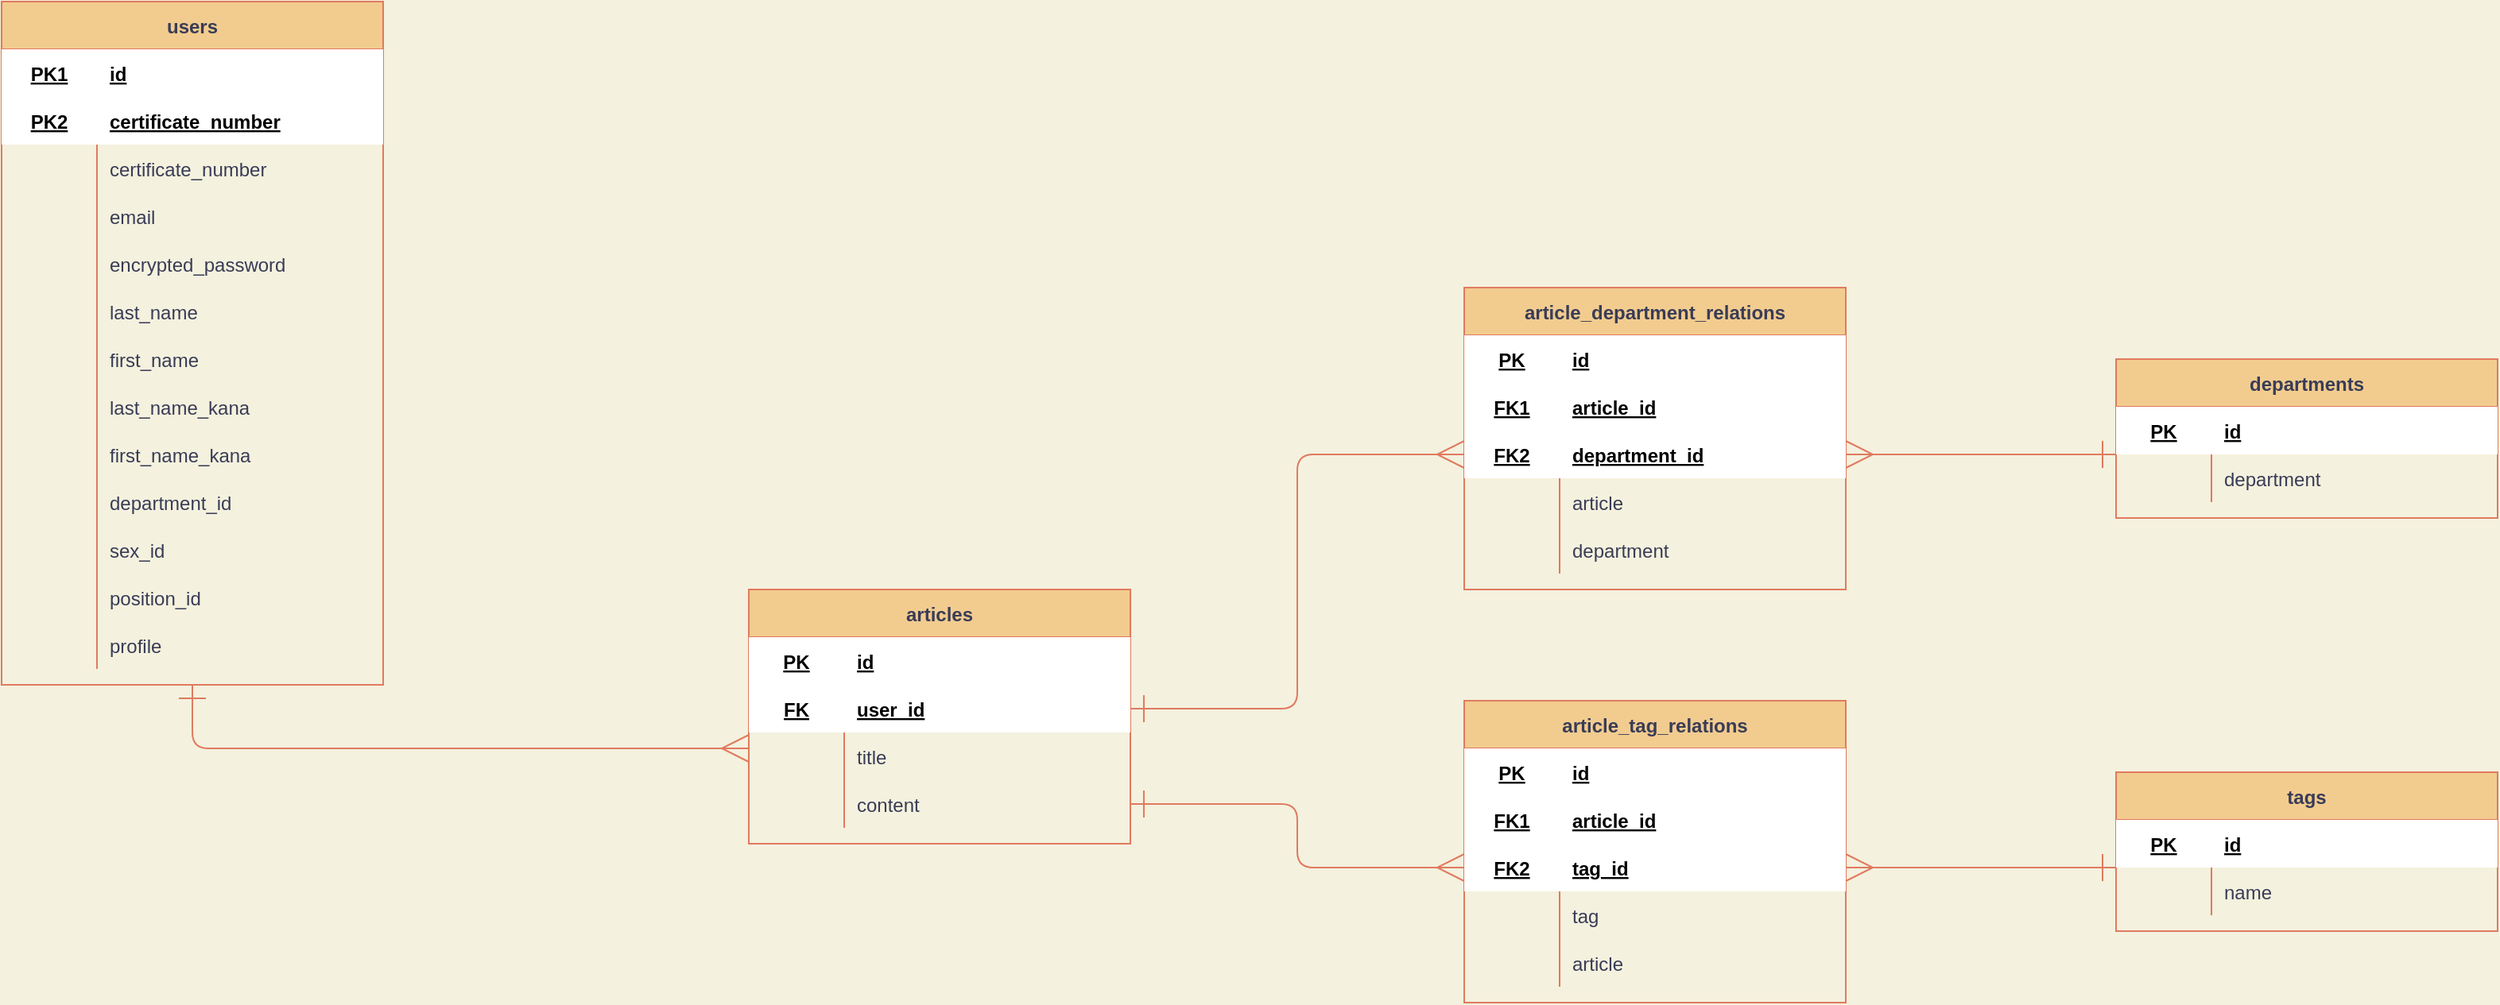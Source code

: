 <mxfile>
    <diagram id="pJcU7rYKvUZmChljhK0d" name="ページ1">
        <mxGraphModel dx="1254" dy="503" grid="1" gridSize="10" guides="1" tooltips="1" connect="1" arrows="1" fold="1" page="1" pageScale="1" pageWidth="827" pageHeight="1169" background="#F4F1DE" math="0" shadow="0">
            <root>
                <mxCell id="0"/>
                <mxCell id="1" parent="0"/>
                <mxCell id="534" style="edgeStyle=orthogonalEdgeStyle;curved=0;rounded=1;sketch=0;orthogonalLoop=1;jettySize=auto;html=1;exitX=0.5;exitY=1;exitDx=0;exitDy=0;startSize=15;strokeColor=#E07A5F;fillColor=#F2CC8F;fontColor=#393C56;startArrow=ERone;startFill=0;endArrow=ERmany;endFill=0;endSize=15;" parent="1" source="333" edge="1">
                    <mxGeometry relative="1" as="geometry">
                        <mxPoint x="-310" y="490" as="targetPoint"/>
                        <Array as="points">
                            <mxPoint x="-660" y="490"/>
                        </Array>
                    </mxGeometry>
                </mxCell>
                <mxCell id="333" value="users" style="shape=table;startSize=30;container=1;collapsible=1;childLayout=tableLayout;fixedRows=1;rowLines=0;fontStyle=1;align=center;resizeLast=1;rounded=0;sketch=0;strokeColor=#E07A5F;fillColor=#F2CC8F;fontColor=#393C56;" parent="1" vertex="1">
                    <mxGeometry x="-780" y="20" width="240" height="430" as="geometry">
                        <mxRectangle x="30" y="20" width="60" height="30" as="alternateBounds"/>
                    </mxGeometry>
                </mxCell>
                <mxCell id="334" value="" style="shape=partialRectangle;collapsible=0;dropTarget=0;pointerEvents=0;fillColor=none;top=0;left=0;bottom=0;right=0;points=[[0,0.5],[1,0.5]];portConstraint=eastwest;strokeColor=#E07A5F;fontColor=#393C56;" parent="333" vertex="1">
                    <mxGeometry y="30" width="240" height="30" as="geometry"/>
                </mxCell>
                <mxCell id="335" value="PK1" style="shape=partialRectangle;connectable=0;top=0;left=0;bottom=0;right=0;fontStyle=5;overflow=hidden;labelBackgroundColor=none;" parent="334" vertex="1">
                    <mxGeometry width="60" height="30" as="geometry"/>
                </mxCell>
                <mxCell id="336" value="id" style="shape=partialRectangle;connectable=0;top=0;left=0;bottom=0;right=0;align=left;spacingLeft=6;fontStyle=5;overflow=hidden;labelBackgroundColor=none;" parent="334" vertex="1">
                    <mxGeometry x="60" width="180" height="30" as="geometry"/>
                </mxCell>
                <mxCell id="402" style="shape=partialRectangle;collapsible=0;dropTarget=0;pointerEvents=0;fillColor=none;top=0;left=0;bottom=0;right=0;points=[[0,0.5],[1,0.5]];portConstraint=eastwest;strokeColor=#E07A5F;fontColor=#393C56;" parent="333" vertex="1">
                    <mxGeometry y="60" width="240" height="30" as="geometry"/>
                </mxCell>
                <mxCell id="403" value="PK2" style="shape=partialRectangle;connectable=0;top=0;left=0;bottom=0;right=0;fontStyle=5;overflow=hidden;labelBackgroundColor=none;" parent="402" vertex="1">
                    <mxGeometry width="60" height="30" as="geometry"/>
                </mxCell>
                <mxCell id="404" value="certificate_number" style="shape=partialRectangle;connectable=0;top=0;left=0;bottom=0;right=0;align=left;spacingLeft=6;fontStyle=5;overflow=hidden;labelBackgroundColor=none;" parent="402" vertex="1">
                    <mxGeometry x="60" width="180" height="30" as="geometry"/>
                </mxCell>
                <mxCell id="340" value="" style="shape=partialRectangle;collapsible=0;dropTarget=0;pointerEvents=0;fillColor=none;top=0;left=0;bottom=0;right=0;points=[[0,0.5],[1,0.5]];portConstraint=eastwest;strokeColor=#E07A5F;fontColor=#393C56;" parent="333" vertex="1">
                    <mxGeometry y="90" width="240" height="30" as="geometry"/>
                </mxCell>
                <mxCell id="341" value="" style="shape=partialRectangle;connectable=0;fillColor=none;top=0;left=0;bottom=0;right=0;editable=1;overflow=hidden;labelBackgroundColor=none;fontColor=#393C56;strokeColor=#E07A5F;" parent="340" vertex="1">
                    <mxGeometry width="60" height="30" as="geometry"/>
                </mxCell>
                <mxCell id="342" value="certificate_number" style="shape=partialRectangle;connectable=0;fillColor=none;top=0;left=0;bottom=0;right=0;align=left;spacingLeft=6;overflow=hidden;labelBackgroundColor=none;fontColor=#393C56;strokeColor=#E07A5F;" parent="340" vertex="1">
                    <mxGeometry x="60" width="180" height="30" as="geometry"/>
                </mxCell>
                <mxCell id="624" style="shape=partialRectangle;collapsible=0;dropTarget=0;pointerEvents=0;fillColor=none;top=0;left=0;bottom=0;right=0;points=[[0,0.5],[1,0.5]];portConstraint=eastwest;strokeColor=#E07A5F;fontColor=#393C56;" parent="333" vertex="1">
                    <mxGeometry y="120" width="240" height="30" as="geometry"/>
                </mxCell>
                <mxCell id="625" value="" style="shape=partialRectangle;connectable=0;fillColor=none;top=0;left=0;bottom=0;right=0;editable=1;overflow=hidden;labelBackgroundColor=none;fontColor=#393C56;strokeColor=#E07A5F;" parent="624" vertex="1">
                    <mxGeometry width="60" height="30" as="geometry"/>
                </mxCell>
                <mxCell id="626" value="email" style="shape=partialRectangle;connectable=0;fillColor=none;top=0;left=0;bottom=0;right=0;align=left;spacingLeft=6;overflow=hidden;labelBackgroundColor=none;fontColor=#393C56;strokeColor=#E07A5F;" parent="624" vertex="1">
                    <mxGeometry x="60" width="180" height="30" as="geometry"/>
                </mxCell>
                <mxCell id="627" style="shape=partialRectangle;collapsible=0;dropTarget=0;pointerEvents=0;fillColor=none;top=0;left=0;bottom=0;right=0;points=[[0,0.5],[1,0.5]];portConstraint=eastwest;strokeColor=#E07A5F;fontColor=#393C56;" parent="333" vertex="1">
                    <mxGeometry y="150" width="240" height="30" as="geometry"/>
                </mxCell>
                <mxCell id="628" style="shape=partialRectangle;connectable=0;fillColor=none;top=0;left=0;bottom=0;right=0;editable=1;overflow=hidden;labelBackgroundColor=none;fontColor=#393C56;strokeColor=#E07A5F;" parent="627" vertex="1">
                    <mxGeometry width="60" height="30" as="geometry"/>
                </mxCell>
                <mxCell id="629" value="encrypted_password" style="shape=partialRectangle;connectable=0;fillColor=none;top=0;left=0;bottom=0;right=0;align=left;spacingLeft=6;overflow=hidden;labelBackgroundColor=none;fontColor=#393C56;strokeColor=#E07A5F;" parent="627" vertex="1">
                    <mxGeometry x="60" width="180" height="30" as="geometry"/>
                </mxCell>
                <mxCell id="399" style="shape=partialRectangle;collapsible=0;dropTarget=0;pointerEvents=0;fillColor=none;top=0;left=0;bottom=0;right=0;points=[[0,0.5],[1,0.5]];portConstraint=eastwest;strokeColor=#E07A5F;fontColor=#393C56;" parent="333" vertex="1">
                    <mxGeometry y="180" width="240" height="30" as="geometry"/>
                </mxCell>
                <mxCell id="400" style="shape=partialRectangle;connectable=0;fillColor=none;top=0;left=0;bottom=0;right=0;editable=1;overflow=hidden;labelBackgroundColor=none;fontColor=#393C56;strokeColor=#E07A5F;" parent="399" vertex="1">
                    <mxGeometry width="60" height="30" as="geometry"/>
                </mxCell>
                <mxCell id="401" value="last_name" style="shape=partialRectangle;connectable=0;fillColor=none;top=0;left=0;bottom=0;right=0;align=left;spacingLeft=6;overflow=hidden;labelBackgroundColor=none;fontColor=#393C56;strokeColor=#E07A5F;" parent="399" vertex="1">
                    <mxGeometry x="60" width="180" height="30" as="geometry"/>
                </mxCell>
                <mxCell id="396" style="shape=partialRectangle;collapsible=0;dropTarget=0;pointerEvents=0;fillColor=none;top=0;left=0;bottom=0;right=0;points=[[0,0.5],[1,0.5]];portConstraint=eastwest;strokeColor=#E07A5F;fontColor=#393C56;" parent="333" vertex="1">
                    <mxGeometry y="210" width="240" height="30" as="geometry"/>
                </mxCell>
                <mxCell id="397" style="shape=partialRectangle;connectable=0;fillColor=none;top=0;left=0;bottom=0;right=0;editable=1;overflow=hidden;labelBackgroundColor=none;fontColor=#393C56;strokeColor=#E07A5F;" parent="396" vertex="1">
                    <mxGeometry width="60" height="30" as="geometry"/>
                </mxCell>
                <mxCell id="398" value="first_name" style="shape=partialRectangle;connectable=0;fillColor=none;top=0;left=0;bottom=0;right=0;align=left;spacingLeft=6;overflow=hidden;labelBackgroundColor=none;fontColor=#393C56;strokeColor=#E07A5F;" parent="396" vertex="1">
                    <mxGeometry x="60" width="180" height="30" as="geometry"/>
                </mxCell>
                <mxCell id="393" style="shape=partialRectangle;collapsible=0;dropTarget=0;pointerEvents=0;fillColor=none;top=0;left=0;bottom=0;right=0;points=[[0,0.5],[1,0.5]];portConstraint=eastwest;strokeColor=#E07A5F;fontColor=#393C56;" parent="333" vertex="1">
                    <mxGeometry y="240" width="240" height="30" as="geometry"/>
                </mxCell>
                <mxCell id="394" style="shape=partialRectangle;connectable=0;fillColor=none;top=0;left=0;bottom=0;right=0;editable=1;overflow=hidden;labelBackgroundColor=none;fontColor=#393C56;strokeColor=#E07A5F;" parent="393" vertex="1">
                    <mxGeometry width="60" height="30" as="geometry"/>
                </mxCell>
                <mxCell id="395" value="last_name_kana" style="shape=partialRectangle;connectable=0;fillColor=none;top=0;left=0;bottom=0;right=0;align=left;spacingLeft=6;overflow=hidden;labelBackgroundColor=none;fontColor=#393C56;strokeColor=#E07A5F;" parent="393" vertex="1">
                    <mxGeometry x="60" width="180" height="30" as="geometry"/>
                </mxCell>
                <mxCell id="390" style="shape=partialRectangle;collapsible=0;dropTarget=0;pointerEvents=0;fillColor=none;top=0;left=0;bottom=0;right=0;points=[[0,0.5],[1,0.5]];portConstraint=eastwest;strokeColor=#E07A5F;fontColor=#393C56;" parent="333" vertex="1">
                    <mxGeometry y="270" width="240" height="30" as="geometry"/>
                </mxCell>
                <mxCell id="391" style="shape=partialRectangle;connectable=0;fillColor=none;top=0;left=0;bottom=0;right=0;editable=1;overflow=hidden;labelBackgroundColor=none;fontColor=#393C56;strokeColor=#E07A5F;" parent="390" vertex="1">
                    <mxGeometry width="60" height="30" as="geometry"/>
                </mxCell>
                <mxCell id="392" value="first_name_kana" style="shape=partialRectangle;connectable=0;fillColor=none;top=0;left=0;bottom=0;right=0;align=left;spacingLeft=6;overflow=hidden;labelBackgroundColor=none;fontColor=#393C56;strokeColor=#E07A5F;" parent="390" vertex="1">
                    <mxGeometry x="60" width="180" height="30" as="geometry"/>
                </mxCell>
                <mxCell id="442" style="shape=partialRectangle;collapsible=0;dropTarget=0;pointerEvents=0;fillColor=none;top=0;left=0;bottom=0;right=0;points=[[0,0.5],[1,0.5]];portConstraint=eastwest;strokeColor=#E07A5F;fontColor=#393C56;" parent="333" vertex="1">
                    <mxGeometry y="300" width="240" height="30" as="geometry"/>
                </mxCell>
                <mxCell id="443" style="shape=partialRectangle;connectable=0;fillColor=none;top=0;left=0;bottom=0;right=0;editable=1;overflow=hidden;labelBackgroundColor=none;fontColor=#393C56;strokeColor=#E07A5F;" parent="442" vertex="1">
                    <mxGeometry width="60" height="30" as="geometry"/>
                </mxCell>
                <mxCell id="444" value="department_id" style="shape=partialRectangle;connectable=0;fillColor=none;top=0;left=0;bottom=0;right=0;align=left;spacingLeft=6;overflow=hidden;labelBackgroundColor=none;fontColor=#393C56;strokeColor=#E07A5F;" parent="442" vertex="1">
                    <mxGeometry x="60" width="180" height="30" as="geometry"/>
                </mxCell>
                <mxCell id="387" style="shape=partialRectangle;collapsible=0;dropTarget=0;pointerEvents=0;fillColor=none;top=0;left=0;bottom=0;right=0;points=[[0,0.5],[1,0.5]];portConstraint=eastwest;strokeColor=#E07A5F;fontColor=#393C56;" parent="333" vertex="1">
                    <mxGeometry y="330" width="240" height="30" as="geometry"/>
                </mxCell>
                <mxCell id="388" style="shape=partialRectangle;connectable=0;fillColor=none;top=0;left=0;bottom=0;right=0;editable=1;overflow=hidden;labelBackgroundColor=none;fontColor=#393C56;strokeColor=#E07A5F;" parent="387" vertex="1">
                    <mxGeometry width="60" height="30" as="geometry"/>
                </mxCell>
                <mxCell id="389" value="sex_id" style="shape=partialRectangle;connectable=0;fillColor=none;top=0;left=0;bottom=0;right=0;align=left;spacingLeft=6;overflow=hidden;labelBackgroundColor=none;fontColor=#393C56;strokeColor=#E07A5F;" parent="387" vertex="1">
                    <mxGeometry x="60" width="180" height="30" as="geometry"/>
                </mxCell>
                <mxCell id="381" style="shape=partialRectangle;collapsible=0;dropTarget=0;pointerEvents=0;fillColor=none;top=0;left=0;bottom=0;right=0;points=[[0,0.5],[1,0.5]];portConstraint=eastwest;strokeColor=#E07A5F;fontColor=#393C56;" parent="333" vertex="1">
                    <mxGeometry y="360" width="240" height="30" as="geometry"/>
                </mxCell>
                <mxCell id="382" style="shape=partialRectangle;connectable=0;fillColor=none;top=0;left=0;bottom=0;right=0;editable=1;overflow=hidden;labelBackgroundColor=none;fontColor=#393C56;strokeColor=#E07A5F;" parent="381" vertex="1">
                    <mxGeometry width="60" height="30" as="geometry"/>
                </mxCell>
                <mxCell id="383" value="position_id" style="shape=partialRectangle;connectable=0;fillColor=none;top=0;left=0;bottom=0;right=0;align=left;spacingLeft=6;overflow=hidden;labelBackgroundColor=none;fontColor=#393C56;strokeColor=#E07A5F;" parent="381" vertex="1">
                    <mxGeometry x="60" width="180" height="30" as="geometry"/>
                </mxCell>
                <mxCell id="378" style="shape=partialRectangle;collapsible=0;dropTarget=0;pointerEvents=0;fillColor=none;top=0;left=0;bottom=0;right=0;points=[[0,0.5],[1,0.5]];portConstraint=eastwest;strokeColor=#E07A5F;fontColor=#393C56;" parent="333" vertex="1">
                    <mxGeometry y="390" width="240" height="30" as="geometry"/>
                </mxCell>
                <mxCell id="379" style="shape=partialRectangle;connectable=0;fillColor=none;top=0;left=0;bottom=0;right=0;editable=1;overflow=hidden;labelBackgroundColor=none;fontColor=#393C56;strokeColor=#E07A5F;" parent="378" vertex="1">
                    <mxGeometry width="60" height="30" as="geometry"/>
                </mxCell>
                <mxCell id="380" value="profile" style="shape=partialRectangle;connectable=0;fillColor=none;top=0;left=0;bottom=0;right=0;align=left;spacingLeft=6;overflow=hidden;labelBackgroundColor=none;fontColor=#393C56;strokeColor=#E07A5F;" parent="378" vertex="1">
                    <mxGeometry x="60" width="180" height="30" as="geometry"/>
                </mxCell>
                <mxCell id="405" value="articles" style="shape=table;startSize=30;container=1;collapsible=1;childLayout=tableLayout;fixedRows=1;rowLines=0;fontStyle=1;align=center;resizeLast=1;rounded=0;sketch=0;strokeColor=#E07A5F;fillColor=#F2CC8F;fontColor=#393C56;" parent="1" vertex="1">
                    <mxGeometry x="-310" y="390" width="240" height="160" as="geometry">
                        <mxRectangle x="30" y="20" width="60" height="30" as="alternateBounds"/>
                    </mxGeometry>
                </mxCell>
                <mxCell id="406" value="" style="shape=partialRectangle;collapsible=0;dropTarget=0;pointerEvents=0;fillColor=none;top=0;left=0;bottom=0;right=0;points=[[0,0.5],[1,0.5]];portConstraint=eastwest;strokeColor=#E07A5F;fontColor=#393C56;" parent="405" vertex="1">
                    <mxGeometry y="30" width="240" height="30" as="geometry"/>
                </mxCell>
                <mxCell id="407" value="PK" style="shape=partialRectangle;connectable=0;top=0;left=0;bottom=0;right=0;fontStyle=5;overflow=hidden;labelBackgroundColor=none;" parent="406" vertex="1">
                    <mxGeometry width="60" height="30" as="geometry"/>
                </mxCell>
                <mxCell id="408" value="id" style="shape=partialRectangle;connectable=0;top=0;left=0;bottom=0;right=0;align=left;spacingLeft=6;fontStyle=5;overflow=hidden;labelBackgroundColor=none;" parent="406" vertex="1">
                    <mxGeometry x="60" width="180" height="30" as="geometry"/>
                </mxCell>
                <mxCell id="409" style="shape=partialRectangle;collapsible=0;dropTarget=0;pointerEvents=0;fillColor=none;top=0;left=0;bottom=0;right=0;points=[[0,0.5],[1,0.5]];portConstraint=eastwest;strokeColor=#E07A5F;fontColor=#393C56;" parent="405" vertex="1">
                    <mxGeometry y="60" width="240" height="30" as="geometry"/>
                </mxCell>
                <mxCell id="410" value="FK" style="shape=partialRectangle;connectable=0;top=0;left=0;bottom=0;right=0;fontStyle=5;overflow=hidden;labelBackgroundColor=none;" parent="409" vertex="1">
                    <mxGeometry width="60" height="30" as="geometry"/>
                </mxCell>
                <mxCell id="411" value="user_id" style="shape=partialRectangle;connectable=0;top=0;left=0;bottom=0;right=0;align=left;spacingLeft=6;fontStyle=5;overflow=hidden;labelBackgroundColor=none;" parent="409" vertex="1">
                    <mxGeometry x="60" width="180" height="30" as="geometry"/>
                </mxCell>
                <mxCell id="412" value="" style="shape=partialRectangle;collapsible=0;dropTarget=0;pointerEvents=0;fillColor=none;top=0;left=0;bottom=0;right=0;points=[[0,0.5],[1,0.5]];portConstraint=eastwest;strokeColor=#E07A5F;fontColor=#393C56;" parent="405" vertex="1">
                    <mxGeometry y="90" width="240" height="30" as="geometry"/>
                </mxCell>
                <mxCell id="413" value="" style="shape=partialRectangle;connectable=0;fillColor=none;top=0;left=0;bottom=0;right=0;editable=1;overflow=hidden;labelBackgroundColor=none;fontColor=#393C56;strokeColor=#E07A5F;" parent="412" vertex="1">
                    <mxGeometry width="60" height="30" as="geometry"/>
                </mxCell>
                <mxCell id="414" value="title" style="shape=partialRectangle;connectable=0;fillColor=none;top=0;left=0;bottom=0;right=0;align=left;spacingLeft=6;overflow=hidden;labelBackgroundColor=none;fontColor=#393C56;strokeColor=#E07A5F;" parent="412" vertex="1">
                    <mxGeometry x="60" width="180" height="30" as="geometry"/>
                </mxCell>
                <mxCell id="476" style="shape=partialRectangle;collapsible=0;dropTarget=0;pointerEvents=0;fillColor=none;top=0;left=0;bottom=0;right=0;points=[[0,0.5],[1,0.5]];portConstraint=eastwest;strokeColor=#E07A5F;fontColor=#393C56;" parent="405" vertex="1">
                    <mxGeometry y="120" width="240" height="30" as="geometry"/>
                </mxCell>
                <mxCell id="477" style="shape=partialRectangle;connectable=0;fillColor=none;top=0;left=0;bottom=0;right=0;editable=1;overflow=hidden;labelBackgroundColor=none;fontColor=#393C56;strokeColor=#E07A5F;" parent="476" vertex="1">
                    <mxGeometry width="60" height="30" as="geometry"/>
                </mxCell>
                <mxCell id="478" value="content" style="shape=partialRectangle;connectable=0;fillColor=none;top=0;left=0;bottom=0;right=0;align=left;spacingLeft=6;overflow=hidden;labelBackgroundColor=none;fontColor=#393C56;strokeColor=#E07A5F;" parent="476" vertex="1">
                    <mxGeometry x="60" width="180" height="30" as="geometry"/>
                </mxCell>
                <mxCell id="458" style="edgeStyle=orthogonalEdgeStyle;curved=0;rounded=1;sketch=0;orthogonalLoop=1;jettySize=auto;html=1;exitX=1;exitY=0.5;exitDx=0;exitDy=0;entryX=0;entryY=0.5;entryDx=0;entryDy=0;startSize=30;strokeColor=#E07A5F;fillColor=#F2CC8F;fontColor=#393C56;" parent="1" source="402" edge="1">
                    <mxGeometry relative="1" as="geometry"/>
                </mxCell>
                <mxCell id="493" value="departments" style="shape=table;startSize=30;container=1;collapsible=1;childLayout=tableLayout;fixedRows=1;rowLines=0;fontStyle=1;align=center;resizeLast=1;rounded=0;sketch=0;strokeColor=#E07A5F;fillColor=#F2CC8F;fontColor=#393C56;" parent="1" vertex="1">
                    <mxGeometry x="550" y="245" width="240" height="100" as="geometry">
                        <mxRectangle x="30" y="20" width="60" height="30" as="alternateBounds"/>
                    </mxGeometry>
                </mxCell>
                <mxCell id="494" value="" style="shape=partialRectangle;collapsible=0;dropTarget=0;pointerEvents=0;fillColor=none;top=0;left=0;bottom=0;right=0;points=[[0,0.5],[1,0.5]];portConstraint=eastwest;strokeColor=#E07A5F;fontColor=#393C56;" parent="493" vertex="1">
                    <mxGeometry y="30" width="240" height="30" as="geometry"/>
                </mxCell>
                <mxCell id="495" value="PK" style="shape=partialRectangle;connectable=0;top=0;left=0;bottom=0;right=0;fontStyle=5;overflow=hidden;labelBackgroundColor=none;" parent="494" vertex="1">
                    <mxGeometry width="60" height="30" as="geometry"/>
                </mxCell>
                <mxCell id="496" value="id" style="shape=partialRectangle;connectable=0;top=0;left=0;bottom=0;right=0;align=left;spacingLeft=6;fontStyle=5;overflow=hidden;labelBackgroundColor=none;" parent="494" vertex="1">
                    <mxGeometry x="60" width="180" height="30" as="geometry"/>
                </mxCell>
                <mxCell id="500" value="" style="shape=partialRectangle;collapsible=0;dropTarget=0;pointerEvents=0;fillColor=none;top=0;left=0;bottom=0;right=0;points=[[0,0.5],[1,0.5]];portConstraint=eastwest;strokeColor=#E07A5F;fontColor=#393C56;" parent="493" vertex="1">
                    <mxGeometry y="60" width="240" height="30" as="geometry"/>
                </mxCell>
                <mxCell id="501" value="" style="shape=partialRectangle;connectable=0;fillColor=none;top=0;left=0;bottom=0;right=0;editable=1;overflow=hidden;labelBackgroundColor=none;fontColor=#393C56;strokeColor=#E07A5F;" parent="500" vertex="1">
                    <mxGeometry width="60" height="30" as="geometry"/>
                </mxCell>
                <mxCell id="502" value="department" style="shape=partialRectangle;connectable=0;fillColor=none;top=0;left=0;bottom=0;right=0;align=left;spacingLeft=6;overflow=hidden;labelBackgroundColor=none;fontColor=#393C56;strokeColor=#E07A5F;" parent="500" vertex="1">
                    <mxGeometry x="60" width="180" height="30" as="geometry"/>
                </mxCell>
                <mxCell id="535" value="article_department_relations" style="shape=table;startSize=30;container=1;collapsible=1;childLayout=tableLayout;fixedRows=1;rowLines=0;fontStyle=1;align=center;resizeLast=1;rounded=0;sketch=0;strokeColor=#E07A5F;fillColor=#F2CC8F;fontColor=#393C56;" parent="1" vertex="1">
                    <mxGeometry x="140" y="200" width="240" height="190" as="geometry">
                        <mxRectangle x="30" y="20" width="60" height="30" as="alternateBounds"/>
                    </mxGeometry>
                </mxCell>
                <mxCell id="536" value="" style="shape=partialRectangle;collapsible=0;dropTarget=0;pointerEvents=0;fillColor=none;top=0;left=0;bottom=0;right=0;points=[[0,0.5],[1,0.5]];portConstraint=eastwest;strokeColor=#E07A5F;fontColor=#393C56;" parent="535" vertex="1">
                    <mxGeometry y="30" width="240" height="30" as="geometry"/>
                </mxCell>
                <mxCell id="537" value="PK" style="shape=partialRectangle;connectable=0;top=0;left=0;bottom=0;right=0;fontStyle=5;overflow=hidden;labelBackgroundColor=none;" parent="536" vertex="1">
                    <mxGeometry width="60" height="30" as="geometry"/>
                </mxCell>
                <mxCell id="538" value="id" style="shape=partialRectangle;connectable=0;top=0;left=0;bottom=0;right=0;align=left;spacingLeft=6;fontStyle=5;overflow=hidden;labelBackgroundColor=none;" parent="536" vertex="1">
                    <mxGeometry x="60" width="180" height="30" as="geometry"/>
                </mxCell>
                <mxCell id="539" style="shape=partialRectangle;collapsible=0;dropTarget=0;pointerEvents=0;fillColor=none;top=0;left=0;bottom=0;right=0;points=[[0,0.5],[1,0.5]];portConstraint=eastwest;strokeColor=#E07A5F;fontColor=#393C56;" parent="535" vertex="1">
                    <mxGeometry y="60" width="240" height="30" as="geometry"/>
                </mxCell>
                <mxCell id="540" value="FK1" style="shape=partialRectangle;connectable=0;top=0;left=0;bottom=0;right=0;fontStyle=5;overflow=hidden;labelBackgroundColor=none;" parent="539" vertex="1">
                    <mxGeometry width="60" height="30" as="geometry"/>
                </mxCell>
                <mxCell id="541" value="article_id" style="shape=partialRectangle;connectable=0;top=0;left=0;bottom=0;right=0;align=left;spacingLeft=6;fontStyle=5;overflow=hidden;labelBackgroundColor=none;" parent="539" vertex="1">
                    <mxGeometry x="60" width="180" height="30" as="geometry"/>
                </mxCell>
                <mxCell id="584" style="shape=partialRectangle;collapsible=0;dropTarget=0;pointerEvents=0;fillColor=none;top=0;left=0;bottom=0;right=0;points=[[0,0.5],[1,0.5]];portConstraint=eastwest;strokeColor=#E07A5F;fontColor=#393C56;" parent="535" vertex="1">
                    <mxGeometry y="90" width="240" height="30" as="geometry"/>
                </mxCell>
                <mxCell id="585" value="FK2" style="shape=partialRectangle;connectable=0;top=0;left=0;bottom=0;right=0;fontStyle=5;overflow=hidden;labelBackgroundColor=none;" parent="584" vertex="1">
                    <mxGeometry width="60" height="30" as="geometry"/>
                </mxCell>
                <mxCell id="586" value="department_id" style="shape=partialRectangle;connectable=0;top=0;left=0;bottom=0;right=0;align=left;spacingLeft=6;fontStyle=5;overflow=hidden;labelBackgroundColor=none;" parent="584" vertex="1">
                    <mxGeometry x="60" width="180" height="30" as="geometry"/>
                </mxCell>
                <mxCell id="542" value="" style="shape=partialRectangle;collapsible=0;dropTarget=0;pointerEvents=0;fillColor=none;top=0;left=0;bottom=0;right=0;points=[[0,0.5],[1,0.5]];portConstraint=eastwest;strokeColor=#E07A5F;fontColor=#393C56;" parent="535" vertex="1">
                    <mxGeometry y="120" width="240" height="30" as="geometry"/>
                </mxCell>
                <mxCell id="543" value="" style="shape=partialRectangle;connectable=0;fillColor=none;top=0;left=0;bottom=0;right=0;editable=1;overflow=hidden;labelBackgroundColor=none;fontColor=#393C56;strokeColor=#E07A5F;" parent="542" vertex="1">
                    <mxGeometry width="60" height="30" as="geometry"/>
                </mxCell>
                <mxCell id="544" value="article" style="shape=partialRectangle;connectable=0;fillColor=none;top=0;left=0;bottom=0;right=0;align=left;spacingLeft=6;overflow=hidden;labelBackgroundColor=none;fontColor=#393C56;strokeColor=#E07A5F;" parent="542" vertex="1">
                    <mxGeometry x="60" width="180" height="30" as="geometry"/>
                </mxCell>
                <mxCell id="545" style="shape=partialRectangle;collapsible=0;dropTarget=0;pointerEvents=0;fillColor=none;top=0;left=0;bottom=0;right=0;points=[[0,0.5],[1,0.5]];portConstraint=eastwest;strokeColor=#E07A5F;fontColor=#393C56;" parent="535" vertex="1">
                    <mxGeometry y="150" width="240" height="30" as="geometry"/>
                </mxCell>
                <mxCell id="546" style="shape=partialRectangle;connectable=0;fillColor=none;top=0;left=0;bottom=0;right=0;editable=1;overflow=hidden;labelBackgroundColor=none;fontColor=#393C56;strokeColor=#E07A5F;" parent="545" vertex="1">
                    <mxGeometry width="60" height="30" as="geometry"/>
                </mxCell>
                <mxCell id="547" value="department" style="shape=partialRectangle;connectable=0;fillColor=none;top=0;left=0;bottom=0;right=0;align=left;spacingLeft=6;overflow=hidden;labelBackgroundColor=none;fontColor=#393C56;strokeColor=#E07A5F;" parent="545" vertex="1">
                    <mxGeometry x="60" width="180" height="30" as="geometry"/>
                </mxCell>
                <mxCell id="552" value="article_tag_relations" style="shape=table;startSize=30;container=1;collapsible=1;childLayout=tableLayout;fixedRows=1;rowLines=0;fontStyle=1;align=center;resizeLast=1;rounded=0;sketch=0;strokeColor=#E07A5F;fillColor=#F2CC8F;fontColor=#393C56;" parent="1" vertex="1">
                    <mxGeometry x="140" y="460" width="240" height="190" as="geometry">
                        <mxRectangle x="30" y="20" width="60" height="30" as="alternateBounds"/>
                    </mxGeometry>
                </mxCell>
                <mxCell id="553" value="" style="shape=partialRectangle;collapsible=0;dropTarget=0;pointerEvents=0;fillColor=none;top=0;left=0;bottom=0;right=0;points=[[0,0.5],[1,0.5]];portConstraint=eastwest;strokeColor=#E07A5F;fontColor=#393C56;" parent="552" vertex="1">
                    <mxGeometry y="30" width="240" height="30" as="geometry"/>
                </mxCell>
                <mxCell id="554" value="PK" style="shape=partialRectangle;connectable=0;top=0;left=0;bottom=0;right=0;fontStyle=5;overflow=hidden;labelBackgroundColor=none;" parent="553" vertex="1">
                    <mxGeometry width="60" height="30" as="geometry"/>
                </mxCell>
                <mxCell id="555" value="id" style="shape=partialRectangle;connectable=0;top=0;left=0;bottom=0;right=0;align=left;spacingLeft=6;fontStyle=5;overflow=hidden;labelBackgroundColor=none;" parent="553" vertex="1">
                    <mxGeometry x="60" width="180" height="30" as="geometry"/>
                </mxCell>
                <mxCell id="556" style="shape=partialRectangle;collapsible=0;dropTarget=0;pointerEvents=0;fillColor=none;top=0;left=0;bottom=0;right=0;points=[[0,0.5],[1,0.5]];portConstraint=eastwest;strokeColor=#E07A5F;fontColor=#393C56;" parent="552" vertex="1">
                    <mxGeometry y="60" width="240" height="30" as="geometry"/>
                </mxCell>
                <mxCell id="557" value="FK1" style="shape=partialRectangle;connectable=0;top=0;left=0;bottom=0;right=0;fontStyle=5;overflow=hidden;labelBackgroundColor=none;" parent="556" vertex="1">
                    <mxGeometry width="60" height="30" as="geometry"/>
                </mxCell>
                <mxCell id="558" value="article_id" style="shape=partialRectangle;connectable=0;top=0;left=0;bottom=0;right=0;align=left;spacingLeft=6;fontStyle=5;overflow=hidden;labelBackgroundColor=none;" parent="556" vertex="1">
                    <mxGeometry x="60" width="180" height="30" as="geometry"/>
                </mxCell>
                <mxCell id="590" style="shape=partialRectangle;collapsible=0;dropTarget=0;pointerEvents=0;fillColor=none;top=0;left=0;bottom=0;right=0;points=[[0,0.5],[1,0.5]];portConstraint=eastwest;strokeColor=#E07A5F;fontColor=#393C56;" parent="552" vertex="1">
                    <mxGeometry y="90" width="240" height="30" as="geometry"/>
                </mxCell>
                <mxCell id="591" value="FK2" style="shape=partialRectangle;connectable=0;top=0;left=0;bottom=0;right=0;fontStyle=5;overflow=hidden;labelBackgroundColor=none;" parent="590" vertex="1">
                    <mxGeometry width="60" height="30" as="geometry"/>
                </mxCell>
                <mxCell id="592" value="tag_id" style="shape=partialRectangle;connectable=0;top=0;left=0;bottom=0;right=0;align=left;spacingLeft=6;fontStyle=5;overflow=hidden;labelBackgroundColor=none;" parent="590" vertex="1">
                    <mxGeometry x="60" width="180" height="30" as="geometry"/>
                </mxCell>
                <mxCell id="559" value="" style="shape=partialRectangle;collapsible=0;dropTarget=0;pointerEvents=0;fillColor=none;top=0;left=0;bottom=0;right=0;points=[[0,0.5],[1,0.5]];portConstraint=eastwest;strokeColor=#E07A5F;fontColor=#393C56;" parent="552" vertex="1">
                    <mxGeometry y="120" width="240" height="30" as="geometry"/>
                </mxCell>
                <mxCell id="560" value="" style="shape=partialRectangle;connectable=0;fillColor=none;top=0;left=0;bottom=0;right=0;editable=1;overflow=hidden;labelBackgroundColor=none;fontColor=#393C56;strokeColor=#E07A5F;" parent="559" vertex="1">
                    <mxGeometry width="60" height="30" as="geometry"/>
                </mxCell>
                <mxCell id="561" value="tag" style="shape=partialRectangle;connectable=0;fillColor=none;top=0;left=0;bottom=0;right=0;align=left;spacingLeft=6;overflow=hidden;labelBackgroundColor=none;fontColor=#393C56;strokeColor=#E07A5F;" parent="559" vertex="1">
                    <mxGeometry x="60" width="180" height="30" as="geometry"/>
                </mxCell>
                <mxCell id="562" style="shape=partialRectangle;collapsible=0;dropTarget=0;pointerEvents=0;fillColor=none;top=0;left=0;bottom=0;right=0;points=[[0,0.5],[1,0.5]];portConstraint=eastwest;strokeColor=#E07A5F;fontColor=#393C56;" parent="552" vertex="1">
                    <mxGeometry y="150" width="240" height="30" as="geometry"/>
                </mxCell>
                <mxCell id="563" style="shape=partialRectangle;connectable=0;fillColor=none;top=0;left=0;bottom=0;right=0;editable=1;overflow=hidden;labelBackgroundColor=none;fontColor=#393C56;strokeColor=#E07A5F;" parent="562" vertex="1">
                    <mxGeometry width="60" height="30" as="geometry"/>
                </mxCell>
                <mxCell id="564" value="article" style="shape=partialRectangle;connectable=0;fillColor=none;top=0;left=0;bottom=0;right=0;align=left;spacingLeft=6;overflow=hidden;labelBackgroundColor=none;fontColor=#393C56;strokeColor=#E07A5F;" parent="562" vertex="1">
                    <mxGeometry x="60" width="180" height="30" as="geometry"/>
                </mxCell>
                <mxCell id="568" value="tags" style="shape=table;startSize=30;container=1;collapsible=1;childLayout=tableLayout;fixedRows=1;rowLines=0;fontStyle=1;align=center;resizeLast=1;rounded=0;sketch=0;strokeColor=#E07A5F;fillColor=#F2CC8F;fontColor=#393C56;" parent="1" vertex="1">
                    <mxGeometry x="550" y="505" width="240" height="100" as="geometry">
                        <mxRectangle x="30" y="20" width="60" height="30" as="alternateBounds"/>
                    </mxGeometry>
                </mxCell>
                <mxCell id="569" value="" style="shape=partialRectangle;collapsible=0;dropTarget=0;pointerEvents=0;fillColor=none;top=0;left=0;bottom=0;right=0;points=[[0,0.5],[1,0.5]];portConstraint=eastwest;strokeColor=#E07A5F;fontColor=#393C56;" parent="568" vertex="1">
                    <mxGeometry y="30" width="240" height="30" as="geometry"/>
                </mxCell>
                <mxCell id="570" value="PK" style="shape=partialRectangle;connectable=0;top=0;left=0;bottom=0;right=0;fontStyle=5;overflow=hidden;labelBackgroundColor=none;" parent="569" vertex="1">
                    <mxGeometry width="60" height="30" as="geometry"/>
                </mxCell>
                <mxCell id="571" value="id" style="shape=partialRectangle;connectable=0;top=0;left=0;bottom=0;right=0;align=left;spacingLeft=6;fontStyle=5;overflow=hidden;labelBackgroundColor=none;" parent="569" vertex="1">
                    <mxGeometry x="60" width="180" height="30" as="geometry"/>
                </mxCell>
                <mxCell id="575" value="" style="shape=partialRectangle;collapsible=0;dropTarget=0;pointerEvents=0;fillColor=none;top=0;left=0;bottom=0;right=0;points=[[0,0.5],[1,0.5]];portConstraint=eastwest;strokeColor=#E07A5F;fontColor=#393C56;" parent="568" vertex="1">
                    <mxGeometry y="60" width="240" height="30" as="geometry"/>
                </mxCell>
                <mxCell id="576" value="" style="shape=partialRectangle;connectable=0;fillColor=none;top=0;left=0;bottom=0;right=0;editable=1;overflow=hidden;labelBackgroundColor=none;fontColor=#393C56;strokeColor=#E07A5F;" parent="575" vertex="1">
                    <mxGeometry width="60" height="30" as="geometry"/>
                </mxCell>
                <mxCell id="577" value="name" style="shape=partialRectangle;connectable=0;fillColor=none;top=0;left=0;bottom=0;right=0;align=left;spacingLeft=6;overflow=hidden;labelBackgroundColor=none;fontColor=#393C56;strokeColor=#E07A5F;" parent="575" vertex="1">
                    <mxGeometry x="60" width="180" height="30" as="geometry"/>
                </mxCell>
                <mxCell id="582" style="edgeStyle=orthogonalEdgeStyle;curved=0;rounded=1;sketch=0;orthogonalLoop=1;jettySize=auto;html=1;exitX=1;exitY=0.5;exitDx=0;exitDy=0;startSize=15;strokeColor=#E07A5F;fillColor=#F2CC8F;fontColor=#393C56;entryX=0.5;entryY=1;entryDx=0;entryDy=0;startArrow=ERone;startFill=0;endArrow=ERmany;endFill=0;endSize=15;" parent="1" target="552" edge="1">
                    <mxGeometry relative="1" as="geometry">
                        <mxPoint x="200" y="810" as="targetPoint"/>
                    </mxGeometry>
                </mxCell>
                <mxCell id="614" style="edgeStyle=orthogonalEdgeStyle;curved=0;rounded=1;sketch=0;orthogonalLoop=1;jettySize=auto;html=1;exitX=1;exitY=0.5;exitDx=0;exitDy=0;entryX=0;entryY=0.5;entryDx=0;entryDy=0;startArrow=ERone;startFill=0;startSize=15;endArrow=ERmany;endFill=0;endSize=15;strokeColor=#E07A5F;fillColor=#F2CC8F;fontColor=#393C56;" parent="1" source="409" target="584" edge="1">
                    <mxGeometry relative="1" as="geometry"/>
                </mxCell>
                <mxCell id="615" style="edgeStyle=orthogonalEdgeStyle;curved=0;rounded=1;sketch=0;orthogonalLoop=1;jettySize=auto;html=1;exitX=1;exitY=0.5;exitDx=0;exitDy=0;startArrow=ERone;startFill=0;startSize=15;endArrow=ERmany;endFill=0;endSize=15;strokeColor=#E07A5F;fillColor=#F2CC8F;fontColor=#393C56;entryX=0;entryY=0.5;entryDx=0;entryDy=0;" parent="1" source="476" target="590" edge="1">
                    <mxGeometry relative="1" as="geometry">
                        <mxPoint x="35" y="550" as="targetPoint"/>
                    </mxGeometry>
                </mxCell>
                <mxCell id="617" style="edgeStyle=orthogonalEdgeStyle;curved=0;rounded=1;sketch=0;orthogonalLoop=1;jettySize=auto;html=1;exitX=1;exitY=0.5;exitDx=0;exitDy=0;startArrow=ERmany;startFill=0;startSize=15;endArrow=ERone;endFill=0;endSize=15;strokeColor=#E07A5F;fillColor=#F2CC8F;fontColor=#393C56;" parent="1" source="584" edge="1">
                    <mxGeometry relative="1" as="geometry">
                        <mxPoint x="550" y="305" as="targetPoint"/>
                    </mxGeometry>
                </mxCell>
                <mxCell id="623" style="edgeStyle=orthogonalEdgeStyle;curved=0;rounded=1;sketch=0;orthogonalLoop=1;jettySize=auto;html=1;exitX=1;exitY=0.5;exitDx=0;exitDy=0;startArrow=ERmany;startFill=0;startSize=15;endArrow=ERone;endFill=0;endSize=15;strokeColor=#E07A5F;fillColor=#F2CC8F;fontColor=#393C56;" parent="1" source="590" edge="1">
                    <mxGeometry relative="1" as="geometry">
                        <mxPoint x="550" y="565" as="targetPoint"/>
                    </mxGeometry>
                </mxCell>
            </root>
        </mxGraphModel>
    </diagram>
</mxfile>